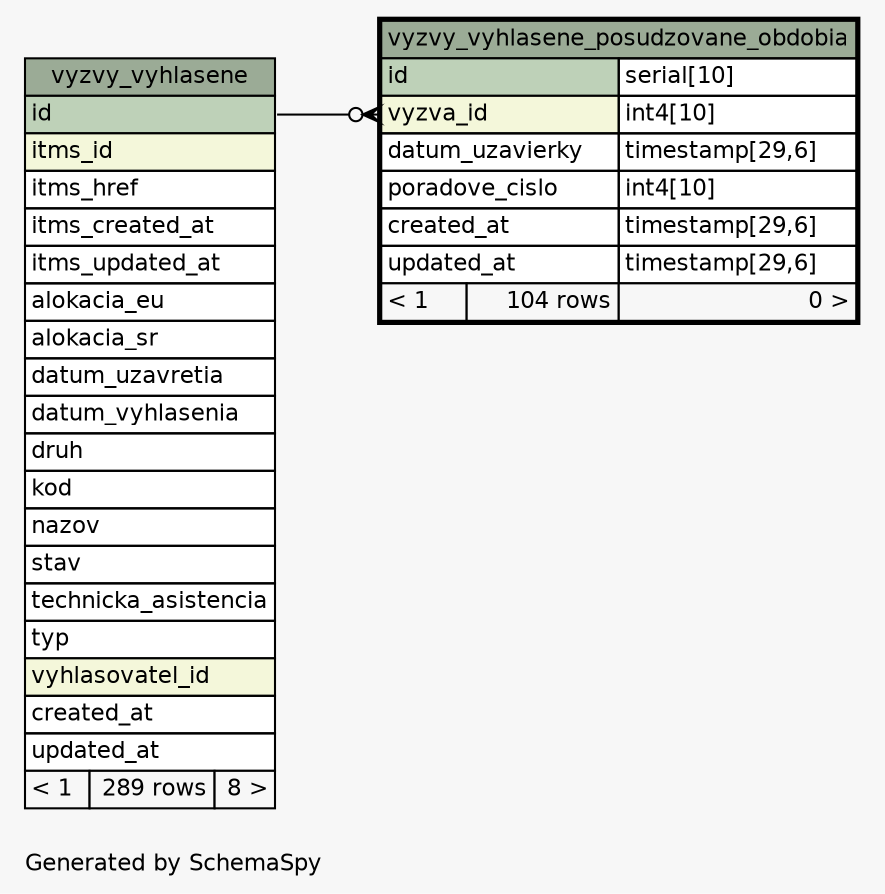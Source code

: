// dot 2.38.0 on Linux 4.10.0-38-generic
// SchemaSpy rev 590
digraph "oneDegreeRelationshipsDiagram" {
  graph [
    rankdir="RL"
    bgcolor="#f7f7f7"
    label="\nGenerated by SchemaSpy"
    labeljust="l"
    nodesep="0.18"
    ranksep="0.46"
    fontname="Helvetica"
    fontsize="11"
  ];
  node [
    fontname="Helvetica"
    fontsize="11"
    shape="plaintext"
  ];
  edge [
    arrowsize="0.8"
  ];
  "vyzvy_vyhlasene_posudzovane_obdobia":"vyzva_id":w -> "vyzvy_vyhlasene":"id":e [arrowhead=none dir=back arrowtail=crowodot];
  "vyzvy_vyhlasene" [
    label=<
    <TABLE BORDER="0" CELLBORDER="1" CELLSPACING="0" BGCOLOR="#ffffff">
      <TR><TD COLSPAN="3" BGCOLOR="#9bab96" ALIGN="CENTER">vyzvy_vyhlasene</TD></TR>
      <TR><TD PORT="id" COLSPAN="3" BGCOLOR="#bed1b8" ALIGN="LEFT">id</TD></TR>
      <TR><TD PORT="itms_id" COLSPAN="3" BGCOLOR="#f4f7da" ALIGN="LEFT">itms_id</TD></TR>
      <TR><TD PORT="itms_href" COLSPAN="3" ALIGN="LEFT">itms_href</TD></TR>
      <TR><TD PORT="itms_created_at" COLSPAN="3" ALIGN="LEFT">itms_created_at</TD></TR>
      <TR><TD PORT="itms_updated_at" COLSPAN="3" ALIGN="LEFT">itms_updated_at</TD></TR>
      <TR><TD PORT="alokacia_eu" COLSPAN="3" ALIGN="LEFT">alokacia_eu</TD></TR>
      <TR><TD PORT="alokacia_sr" COLSPAN="3" ALIGN="LEFT">alokacia_sr</TD></TR>
      <TR><TD PORT="datum_uzavretia" COLSPAN="3" ALIGN="LEFT">datum_uzavretia</TD></TR>
      <TR><TD PORT="datum_vyhlasenia" COLSPAN="3" ALIGN="LEFT">datum_vyhlasenia</TD></TR>
      <TR><TD PORT="druh" COLSPAN="3" ALIGN="LEFT">druh</TD></TR>
      <TR><TD PORT="kod" COLSPAN="3" ALIGN="LEFT">kod</TD></TR>
      <TR><TD PORT="nazov" COLSPAN="3" ALIGN="LEFT">nazov</TD></TR>
      <TR><TD PORT="stav" COLSPAN="3" ALIGN="LEFT">stav</TD></TR>
      <TR><TD PORT="technicka_asistencia" COLSPAN="3" ALIGN="LEFT">technicka_asistencia</TD></TR>
      <TR><TD PORT="typ" COLSPAN="3" ALIGN="LEFT">typ</TD></TR>
      <TR><TD PORT="vyhlasovatel_id" COLSPAN="3" BGCOLOR="#f4f7da" ALIGN="LEFT">vyhlasovatel_id</TD></TR>
      <TR><TD PORT="created_at" COLSPAN="3" ALIGN="LEFT">created_at</TD></TR>
      <TR><TD PORT="updated_at" COLSPAN="3" ALIGN="LEFT">updated_at</TD></TR>
      <TR><TD ALIGN="LEFT" BGCOLOR="#f7f7f7">&lt; 1</TD><TD ALIGN="RIGHT" BGCOLOR="#f7f7f7">289 rows</TD><TD ALIGN="RIGHT" BGCOLOR="#f7f7f7">8 &gt;</TD></TR>
    </TABLE>>
    URL="vyzvy_vyhlasene.html"
    tooltip="vyzvy_vyhlasene"
  ];
  "vyzvy_vyhlasene_posudzovane_obdobia" [
    label=<
    <TABLE BORDER="2" CELLBORDER="1" CELLSPACING="0" BGCOLOR="#ffffff">
      <TR><TD COLSPAN="3" BGCOLOR="#9bab96" ALIGN="CENTER">vyzvy_vyhlasene_posudzovane_obdobia</TD></TR>
      <TR><TD PORT="id" COLSPAN="2" BGCOLOR="#bed1b8" ALIGN="LEFT">id</TD><TD PORT="id.type" ALIGN="LEFT">serial[10]</TD></TR>
      <TR><TD PORT="vyzva_id" COLSPAN="2" BGCOLOR="#f4f7da" ALIGN="LEFT">vyzva_id</TD><TD PORT="vyzva_id.type" ALIGN="LEFT">int4[10]</TD></TR>
      <TR><TD PORT="datum_uzavierky" COLSPAN="2" ALIGN="LEFT">datum_uzavierky</TD><TD PORT="datum_uzavierky.type" ALIGN="LEFT">timestamp[29,6]</TD></TR>
      <TR><TD PORT="poradove_cislo" COLSPAN="2" ALIGN="LEFT">poradove_cislo</TD><TD PORT="poradove_cislo.type" ALIGN="LEFT">int4[10]</TD></TR>
      <TR><TD PORT="created_at" COLSPAN="2" ALIGN="LEFT">created_at</TD><TD PORT="created_at.type" ALIGN="LEFT">timestamp[29,6]</TD></TR>
      <TR><TD PORT="updated_at" COLSPAN="2" ALIGN="LEFT">updated_at</TD><TD PORT="updated_at.type" ALIGN="LEFT">timestamp[29,6]</TD></TR>
      <TR><TD ALIGN="LEFT" BGCOLOR="#f7f7f7">&lt; 1</TD><TD ALIGN="RIGHT" BGCOLOR="#f7f7f7">104 rows</TD><TD ALIGN="RIGHT" BGCOLOR="#f7f7f7">0 &gt;</TD></TR>
    </TABLE>>
    URL="vyzvy_vyhlasene_posudzovane_obdobia.html"
    tooltip="vyzvy_vyhlasene_posudzovane_obdobia"
  ];
}
